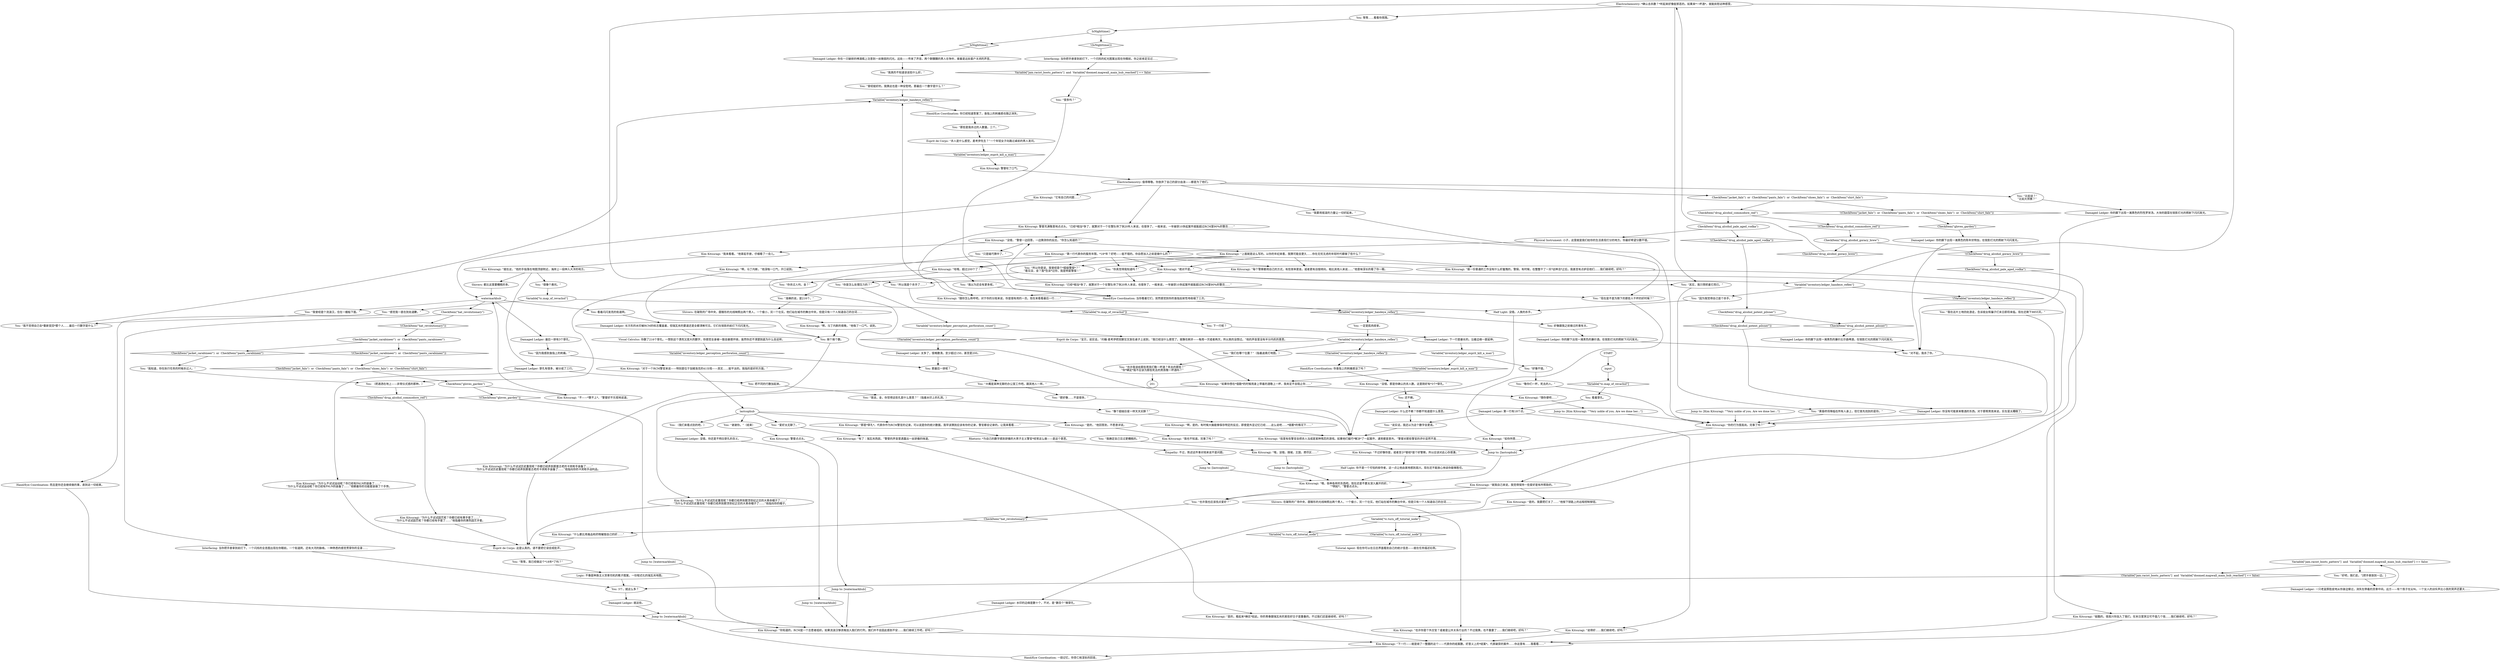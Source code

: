 # KINEEMA ORB / halogen watermarks
# the dialogue where-in you've turned on the lights of the kineema and you can look at the halogen watermarks stuff on your ledger
# ==================================================
digraph G {
	  0 [label="START"];
	  1 [label="input"];
	  2 [label="Rhetoric: *为自己的数字感到骄傲的大男子主义警官*经常这么做——是这个意思。"];
	  3 [label="Damaged Ledger: 下一行是最长的。沿着边缘一直延伸。"];
	  4 [label="You: “你真觉得我知道吗？”"];
	  5 [label="You: “准确的说，是216个。”"];
	  6 [label="You: “所以我是个杀手了……”"];
	  7 [label="Jump to: [watermarkhub]"];
	  8 [label="Jump to: [watermarkhub]"];
	  9 [label="You: “那些是我杀过的人数量。三个。”"];
	  10 [label="Damaged Ledger: 长方形的水印被RCM的标志覆盖着，但瑞瓦肖的要道还是全都清晰可见。它们在锐影的前灯下闪闪发光。"];
	  11 [label="Jump to: [watermarkhub]"];
	  12 [label="You: “我要用摇滚的力量让一切好起来。”"];
	  13 [label="Kim Kitsuragi: “就我自己来说，我觉得保持一些爱好是有所帮助的。”"];
	  14 [label="Jump to: [lastcophub]"];
	  15 [label="Damaged Ledger: 你没有可能拿来敬酒的东西。对于那帮男孩来说，实在是太糟糕了。"];
	  16 [label="Esprit de Corps: 这是认真的。请不要把它误会成批评。"];
	  17 [label="You: 把不同的行数加起来。"];
	  18 [label="Tutorial Agent: 现在你可以在日志界面看到自己的统计信息——就在任务描述右侧。"];
	  19 [label="Half Light: 没错。人类的杀手。"];
	  20 [label="Half Light: 你不是一个可怕的掠夺者，这一点让他由衷地感到高兴。现在还不能放心地说你能够胜任。"];
	  21 [label="You: 看着闪闪发亮的街道网。"];
	  22 [label="You: 那最后一排呢？"];
	  23 [label="Kim Kitsuragi: “第一行代表你的服务年限。*18*年？好吧——挺不错的。你自愿加入之前是做什么的？”"];
	  24 [label="Kim Kitsuragi: “挺酷的。很高兴你加入了我们。在末日里哭泣可不值几个钱……我们继续吧，好吗？”"];
	  25 [label="Hand/Eye Coordination: 你食指上的刺痛感没了吗？"];
	  26 [label="You: 一定是肌肉痉挛。"];
	  27 [label="Kim Kitsuragi: “啊，马丁内斯的夜晚，”他吸了一口气，说到。"];
	  28 [label="Jump to: [lastcophub]"];
	  29 [label="Jump to: [Kim Kitsuragi: \"\"Very noble of you. Are we done her...\"]"];
	  30 [label="CheckItem(\"drug_alcohol_goracy_brew\")"];
	  31 [label="CheckItem(\"drug_alcohol_goracy_brew\")", shape=diamond];
	  32 [label="!(CheckItem(\"drug_alcohol_goracy_brew\"))", shape=diamond];
	  33 [label="Kim Kitsuragi: “哦，没错。煤城，王国，燃尽区……”"];
	  34 [label="Damaged Ledger: 什么还不赖？你都不知道是什么意思。"];
	  35 [label="Variable[\"tc.turn_off_tutorial_node\"]"];
	  36 [label="Variable[\"tc.turn_off_tutorial_node\"]", shape=diamond];
	  37 [label="!(Variable[\"tc.turn_off_tutorial_node\"])", shape=diamond];
	  38 [label="Damaged Ledger: 就这些。"];
	  39 [label="You: “我以为还会有更多呢。”"];
	  40 [label="Damaged Ledger: 没错。你还是不明白穿孔的含义。"];
	  41 [label="Damaged Ledger: 你在一只破碎的啤酒瓶上注意到一丝微弱的闪光。远处——传来了声音。两个醉醺醺的男人在争吵，接着是远处窗户关闭的声音。"];
	  42 [label="Kim Kitsuragi: “不过好像你是，或者至少*曾经*是个好警察。所以应该对此心存感激。”"];
	  43 [label="Jump to: [Kim Kitsuragi: \"\"Very noble of you. Are we done her...\"]"];
	  44 [label="Damaged Ledger: 你的脚下出现一滩黑色的廉价比尔森啤酒，在锐影灯光的照射下闪闪发光。"];
	  45 [label="IsNighttime()"];
	  46 [label="IsNighttime()", shape=diamond];
	  47 [label="!(IsNighttime())", shape=diamond];
	  48 [label="Damaged Ledger: 太多了，很难数清。至少超过150，甚至是200。"];
	  49 [label="Kim Kitsuragi: “下一行——就是绕了一整圈的这个——代表你的结案数。好意义上的*结案*。代表破获的案件……你这里有……我看看……”"];
	  50 [label="Kim Kitsuragi: “没错。那是你确认的杀人数。这里刚好有*3个*穿孔。”"];
	  51 [label="You: “谢谢你。”（结束）"];
	  52 [label="Kim Kitsuragi: 警督点点头。"];
	  53 [label="You: 好像跟我之前做过的事有关。"];
	  54 [label="Hand/Eye Coordination: 你已经知道答案了。食指上的刺痛感也随之消失。"];
	  55 [label="Kim Kitsuragi: “就在这，”他的手指落在地图顶部附近，海岸上一段伸入大洋的地方。"];
	  56 [label="Kim Kitsuragi: “你的行为很高尚。完事了吗？”"];
	  57 [label="You: “也许我也应该找点爱好？”"];
	  58 [label="CheckItem(\"jacket_carabineer\")  or  CheckItem(\"pants_carabineer\")"];
	  59 [label="CheckItem(\"jacket_carabineer\")  or  CheckItem(\"pants_carabineer\")", shape=diamond];
	  60 [label="!(CheckItem(\"jacket_carabineer\")  or  CheckItem(\"pants_carabineer\"))", shape=diamond];
	  61 [label="CheckItem(\"drug_alcohol_potent_pilsner\")"];
	  62 [label="CheckItem(\"drug_alcohol_potent_pilsner\")", shape=diamond];
	  63 [label="!(CheckItem(\"drug_alcohol_potent_pilsner\"))", shape=diamond];
	  64 [label="You: “我确定自己见过更糟糕的。”"];
	  65 [label="Shivers: 都比这里要糟糕的多。"];
	  66 [label="Jump to: [lastcophub]"];
	  67 [label="You: “等等，我已经做这个*18年*了吗？”"];
	  68 [label="Kim Kitsuragi: “啊，马丁内斯，”他深吸一口气，开口说到。"];
	  69 [label="Kim Kitsuragi: “也许你是个外交官？或者是公共关系行业的？不过我猜，也不重要了……我们继续吧，好吗？”"];
	  70 [label="Hand/Eye Coordination: 而且是你还会继续做的事，直到这一切结束。"];
	  71 [label="Damaged Ledger: 你的脚下出现一滩黑色的廉价酒。在锐影灯光的照射下闪闪发光。"];
	  72 [label="Kim Kitsuragi: “为什么不试试园艺呢？你都已经有黄手套了……”\n“为什么不试试园艺呢？你都已经有手套了……”他指着你的黄色园艺手套。"];
	  73 [label="Damaged Ledger: 你的脚下出现一滩黑色的陈年伏特加，在锐影灯光的照射下闪闪发光。"];
	  74 [label="Damaged Ledger: 水印的边缘是数十个，不对，是“数百个”微穿孔。"];
	  75 [label="Kim Kitsuragi: “是的，看起来*确实*如此。你的青春跟瑞瓦肖的某些好日子是重叠的。不过我们还是继续吧，好吗？”"];
	  76 [label="Kim Kitsuragi: “啊，是的。有时候大脑能够保存特定的反应，即使是外显记忆已经……这么说吧……*错置*的情况下……”"];
	  77 [label="Kim Kitsuragi: “对于一个RCM警官来说——特别是位于加姆洛克的41分局——其实……挺平淡的。我指的是好的方面。”"];
	  78 [label="Kim Kitsuragi: “局里有些警官会把杀人当成是某种残忍的游戏。如果他们碰巧*解决*了一起案件，通常都是意外。”警督对那些警官的评价显然不高……"];
	  79 [label="Kim Kitsuragi: “如果你想在*值勤*的时候用身上带着的酒敬上一杯，我肯定不会阻止你……”"];
	  80 [label="Electrochemistry: 值得尊敬。你放弃了自己的部分血液——都是为了他们。"];
	  81 [label="You: “对不起，我杀了你。”"];
	  82 [label="Kim Kitsuragi: 警督充满敬意地点点头。“已经*相当*多了，就算对于一个在警队待了快20年人来说，也很多了。一般来说，一年破获10多起案件就能超过RCM里90%的警员……”"];
	  83 [label="Shivers: 在破败的广场中央，圆锥形的光线映照出两个男人，一个瘦小，另一个壮实。他们站在城市的舞台中央，但是只有一个人知道自己的台词……"];
	  84 [label="You: “我真的不知道该说些什么好。”"];
	  85 [label="You: “比如说？”\n“比如大师赛？”"];
	  86 [label="Kim Kitsuragi: “是的。我要把灯关了……”他按下钥匙上的远程控制按钮。"];
	  87 [label="Damaged Ledger: 一只老鼠厚脸皮地从你身边窜过，消失在停着的货車中间。远方——有个孩子在尖叫，一个女人的训斥声比小孩的哭声还要大……"];
	  88 [label="Interfacing: 当你把手册拿到前灯下，一个闪烁的虹光图案出现在你眼前。你之前肯定见过……"];
	  89 [label="You: 看着穿孔。"];
	  90 [label="CheckItem(\"hat_revolutionary\")"];
	  91 [label="CheckItem(\"hat_revolutionary\")", shape=diamond];
	  92 [label="!(CheckItem(\"hat_revolutionary\"))", shape=diamond];
	  93 [label="Interfacing: 当你把手册拿到前灯下，一个闪烁的全息图出现在你眼前。一个街道网，还有大河的脉络。一种熟悉的感觉贯穿你的全身……"];
	  94 [label="You: 下一行呢？"];
	  95 [label="You: “说实话，我还以为这个数字会更高。”"];
	  96 [label="You: “其实，我只想抓着它而已。”"];
	  97 [label="Kim Kitsuragi: “为什么不试试历史重现呢？你都已经弄到那顶世纪之交的大革命帽子了……”\n“为什么不试试历史重现呢？你都已经弄到那顶世纪之交的大革命帽子了……”他指向你的帽子。"];
	  98 [label="Kim Kitsuragi: “什么都比用毒品和药物摧毁自己的好……”"];
	  99 [label="Jump to: [watermarkhub]"];
	  100 [label="watermarkhub"];
	  101 [label="Kim Kitsuragi: “你知道的，RCM是一个志愿者组织。如果流浪汉够资格加入我们的行列，我们并不会因此感到不安……我们继续工作吧，好吗？”"];
	  102 [label="You: “我不觉得自己会*重新变回*那个人……最后一行数字是什么？”"];
	  103 [label="You: “现在是不是为倒下的那些人干杯的好时候？”"];
	  104 [label="You: 等等……看看你周围。"];
	  105 [label="Visual Calculus: 你数了216个穿孔。一想到这个漂亮又庞大的数字，你感觉全身被一股自豪感环绕，虽然你还不清楚到底为什么会这样。"];
	  106 [label="Kim Kitsuragi: “为什么不试试历史重现呢？你都已经弄到那套古老的卡宾枪手装备了……”\n“为什么不试试历史重现呢？你都已经弄到那套古老的卡宾枪手装备了……”他指向你的卡宾枪手战利品。"];
	  107 [label="You: “我知道，你在执行任务的时候杀过人。”"];
	  108 [label="Kim Kitsuragi: “那是*穿孔*。代表你作为RCM警官的记录。可以说是你的统计数据。我早该猜到应该有你的记录，警官都会记录的。让我来看看……”"];
	  109 [label="You: “像个超级巨星一样天天买醉？”"];
	  110 [label="You: “所以你是说，我曾经是个*超级警探*？”\n“看见没，金？我*告诉*过你，我是明星警探！”"];
	  111 [label="Kim Kitsuragi: “没错，”警督一边回答，一边猜测你的反应。“你怎么知道的？”"];
	  112 [label="Esprit de Corps: “杀人是什么感觉，麦考伊先生？”一个年轻女子向路过桌前的男人发问。"];
	  113 [label="lastcophub"];
	  114 [label="Kim Kitsuragi: “哦，各种各样的东西吧。现在还是不要太深入展开的好。”\n“*例如*。”警督点点头。"];
	  115 [label="Damaged Ledger: 你的脚下出现一滩黑色的烈性罗宋汤。大块的甜菜在锐影灯光的照射下闪闪发光。"];
	  116 [label="Electrochemistry: *确认击杀数？*听起来好像挺邪恶的。如果来*一杯酒*，就能抚慰这种感受。"];
	  117 [label="You: 还不赖。"];
	  118 [label="Kim Kitsuragi: “说得好……我们继续吧，好吗？”"];
	  119 [label="Kim Kitsuragi: “已经*相当*多了，就算对于一个在警队待了快20年人来说，也很多了。一般来说，一年破获10多起案件就能超过RCM里90%的警员……”"];
	  120 [label="Hand/Eye Coordination: 当你看着它们，突然感觉到你的食指反射性地收缩了三次。"];
	  121 [label="You: “因为我感到食指上的刺痛。”"];
	  122 [label="Kim Kitsuragi: “上面就是这么写的。以你的年纪来看，我猜可能会更久……你在无忧无虑的年轻时代都做了些什么？"];
	  123 [label="Logic: 不像是种族主义货車司机的靴子图案。一份程式化的瑞瓦肖地图。"];
	  124 [label="You: “很多吗？”"];
	  125 [label="You: “你杀过人吗，金？”"];
	  126 [label="You: （我们来看点别的吧。）"];
	  127 [label="Kim Kitsuragi: “为什么不试试运动呢？你已经有FALN的装备了……”\n“为什么不试试运动呢？你已经有FALN的装备了……”他朝着你的功能套装做了个手势。"];
	  128 [label="CheckItem(\"gloves_garden\")"];
	  129 [label="CheckItem(\"gloves_garden\")", shape=diamond];
	  130 [label="!(CheckItem(\"gloves_garden\"))", shape=diamond];
	  131 [label="Kim Kitsuragi: “不——*算不上*，”警督好不乐观地说道。"];
	  132 [label="You: “敬你们一杯，死去的人。”"];
	  133 [label="CheckItem(\"jacket_faln\")  or  CheckItem(\"pants_faln\")  or  CheckItem(\"shoes_faln\")  or  CheckItem(\"shirt_faln\")"];
	  134 [label="CheckItem(\"jacket_faln\")  or  CheckItem(\"pants_faln\")  or  CheckItem(\"shoes_faln\")  or  CheckItem(\"shirt_faln\")", shape=diamond];
	  135 [label="!(CheckItem(\"jacket_faln\")  or  CheckItem(\"pants_faln\")  or  CheckItem(\"shoes_faln\")  or  CheckItem(\"shirt_faln\"))", shape=diamond];
	  136 [label="CheckItem(\"drug_alcohol_commodore_red\")"];
	  137 [label="CheckItem(\"drug_alcohol_commodore_red\")", shape=diamond];
	  138 [label="!(CheckItem(\"drug_alcohol_commodore_red\"))", shape=diamond];
	  139 [label="CheckItem(\"drug_alcohol_pale_aged_vodka\")"];
	  140 [label="CheckItem(\"drug_alcohol_pale_aged_vodka\")", shape=diamond];
	  141 [label="!(CheckItem(\"drug_alcohol_pale_aged_vodka\"))", shape=diamond];
	  142 [label="Physical Instrument: 小子，这里就是我们给你的生活表现打分的地方。你最好希望分数不错。"];
	  143 [label="Empathy: 不过，陈述这件事对他来说不是问题。"];
	  144 [label="Kim Kitsuragi: “我也不知道。完事了吗？”"];
	  145 [label="You: “曾经挺好的。我猜这也是一种安慰吧。那最后一个数字是什么？”"];
	  146 [label="Kim Kitsuragi: “随你怎么称呼吧。对于你的分局来说，你是很有用的一员。现在来看看最后一行……”"];
	  147 [label="You: “你是怎么处理压力的？”"];
	  148 [label="Kim Kitsuragi: “是的，”他回答到，不愿意详说。"];
	  149 [label="You: （把酒洒在地上——非常仪式感的那种。）"];
	  150 [label="Kim Kitsuragi: “随你便吧……”"];
	  151 [label="Kim Kitsuragi: “有了：瑞瓦肖西部。”警督的声音里透露出一丝骄傲的味道。"];
	  152 [label="You: 3个，就这么多？"];
	  153 [label="You: “我在这片土地四处游走，告诉妓女和骗子们末日即将来临。现在还剩下9855天。”"];
	  154 [label="Kim Kitsuragi: “哇哦，超过200个了！”"];
	  155 [label="Hand/Eye Coordination: 一段记忆，你杏仁核深处的回音。"];
	  156 [label="Variable[\"inventory.ledger_handeye_reflex\"]"];
	  157 [label="Variable[\"inventory.ledger_handeye_reflex\"]", shape=diamond];
	  158 [label="!(Variable[\"inventory.ledger_handeye_reflex\"])", shape=diamond];
	  159 [label="You: “我们在哪个位置？”（指着卤素灯地图。）"];
	  160 [label="You: 挨个挨个数。"];
	  161 [label="Variable[\"inventory.ledger_esprit_kill_a_man\"]"];
	  162 [label="Variable[\"inventory.ledger_esprit_kill_a_man\"]", shape=diamond];
	  163 [label="!(Variable[\"inventory.ledger_esprit_kill_a_man\"])", shape=diamond];
	  164 [label="You: “好像不错。”"];
	  165 [label="You: “很像个粪坑。”"];
	  166 [label="Damaged Ledger: 穿孔有很多，被分成了三行。"];
	  167 [label="Damaged Ledger: 第一行有18个点。"];
	  168 [label="You: “我说，金，你觉得这些孔是什么意思？”（指着水印上的孔洞。）"];
	  169 [label="You: “我曾经是个流浪汉，住在一艘船下面。”"];
	  170 [label="Kim Kitsuragi: “做一份普通的工作没有什么好羞愧的，警探。有时候，在整整干了一天*这种活*之后，我甚至有点妒忌他们……我们继续吧，好吗？”"];
	  171 [label="You: “那好像……不是很多。”"];
	  172 [label="Variable[\"inventory.ledger_handeye_reflex\"]"];
	  173 [label="Variable[\"inventory.ledger_handeye_reflex\"]", shape=diamond];
	  174 [label="!(Variable[\"inventory.ledger_handeye_reflex\"])", shape=diamond];
	  175 [label="You: “因为我觉得自己是个杀手。”"];
	  176 [label="You: “只是碰巧猜中了。”"];
	  177 [label="Kim Kitsuragi: “我来看看。”他拿起手册，仔细看了一会儿。"];
	  178 [label="You: “也许我该给那些男孩们敬一杯酒？死去的那些？”\n“你*确定*我不应该为那些死去的男孩敬一杯酒吗？”"];
	  179 [label="You: “爱好太无聊了。”"];
	  180 [label="Shivers: 在破败的广场中央，圆锥形的光线映照出两个男人，一个瘦小，另一个壮实。他们站在城市的舞台中央，但是只有一个人知道自己的台词……"];
	  181 [label="Variable[\"jam.racist_boots_pattern\"]  and  Variable[\"doomed.mapwall_main_hub_reached\"] == false"];
	  182 [label="Variable[\"jam.racist_boots_pattern\"]  and  Variable[\"doomed.mapwall_main_hub_reached\"] == false", shape=diamond];
	  183 [label="!(Variable[\"jam.racist_boots_pattern\"]  and  Variable[\"doomed.mapwall_main_hub_reached\"] == false)", shape=diamond];
	  184 [label="You: “好吧，我们走。”[把手册放到一边。]"];
	  185 [label="Damaged Ledger: 最后一排有3个穿孔。"];
	  186 [label="You: “大概是某种无聊的办公室工作吧。跟其他人一样。”"];
	  187 [label="Kim Kitsuragi: “绝对不是。”"];
	  188 [label="Kim Kitsuragi: “如你所愿……”"];
	  189 [label="You: “黄昏终将降临在所有人身上，但它首先找到的是你。”"];
	  190 [label="Kim Kitsuragi: “它有自己的问题……”"];
	  191 [label="Variable[\"tc.map_of_revachol\"]"];
	  192 [label="Variable[\"tc.map_of_revachol\"]", shape=diamond];
	  193 [label="!(Variable[\"tc.map_of_revachol\"])", shape=diamond];
	  194 [label="You: “感觉我一直在到处道歉。”"];
	  195 [label="Kim Kitsuragi: “每个警察都用自己的方式，有些效率更高，或者更有自毁倾向，相比其他人来说……”他意味深长的看了你一眼。"];
	  196 [label="Variable[\"inventory.ledger_perception_perforation_count\"]"];
	  197 [label="Variable[\"inventory.ledger_perception_perforation_count\"]", shape=diamond];
	  198 [label="!(Variable[\"inventory.ledger_perception_perforation_count\"])", shape=diamond];
	  199 [label="Esprit de Corps: “宝贝，说实话，”约翰·麦考伊把双脚交叉放在桌子上说到，“我已经没什么感觉了。就像在刷牙——每周一次或者两次，所以真的没想过。”他的声音里没有半分内疚的意思。"];
	  200 [label="Kim Kitsuragi: 警督叹了口气。"];
	  0 -> 1
	  1 -> 192
	  2 -> 143
	  3 -> 161
	  4 -> 119
	  5 -> 83
	  6 -> 19
	  7 -> 101
	  8 -> 101
	  9 -> 112
	  10 -> 160
	  10 -> 105
	  11 -> 101
	  12 -> 56
	  13 -> 57
	  13 -> 180
	  13 -> 86
	  14 -> 114
	  15 -> 56
	  16 -> 67
	  17 -> 168
	  19 -> 78
	  20 -> 114
	  21 -> 10
	  22 -> 186
	  23 -> 195
	  23 -> 68
	  23 -> 4
	  23 -> 170
	  23 -> 110
	  23 -> 154
	  23 -> 187
	  24 -> 49
	  25 -> 50
	  26 -> 156
	  27 -> 160
	  28 -> 114
	  29 -> 56
	  30 -> 32
	  30 -> 31
	  31 -> 116
	  32 -> 140
	  33 -> 66
	  34 -> 95
	  35 -> 36
	  35 -> 37
	  37 -> 18
	  38 -> 8
	  39 -> 120
	  40 -> 7
	  41 -> 84
	  42 -> 20
	  43 -> 56
	  44 -> 81
	  45 -> 46
	  45 -> 47
	  46 -> 41
	  47 -> 88
	  48 -> 22
	  49 -> 155
	  50 -> 117
	  51 -> 52
	  52 -> 11
	  53 -> 71
	  54 -> 9
	  55 -> 65
	  55 -> 165
	  55 -> 166
	  56 -> 14
	  57 -> 91
	  58 -> 59
	  58 -> 60
	  59 -> 107
	  60 -> 134
	  61 -> 62
	  61 -> 63
	  62 -> 44
	  63 -> 15
	  64 -> 33
	  65 -> 100
	  66 -> 114
	  67 -> 123
	  68 -> 160
	  69 -> 49
	  70 -> 8
	  71 -> 81
	  72 -> 16
	  73 -> 81
	  74 -> 101
	  75 -> 49
	  76 -> 78
	  77 -> 113
	  78 -> 42
	  79 -> 97
	  79 -> 150
	  80 -> 133
	  80 -> 12
	  80 -> 82
	  80 -> 85
	  80 -> 190
	  81 -> 56
	  82 -> 146
	  82 -> 103
	  82 -> 111
	  83 -> 27
	  84 -> 145
	  85 -> 115
	  86 -> 35
	  87 -> 181
	  88 -> 182
	  89 -> 167
	  90 -> 92
	  90 -> 93
	  91 -> 98
	  92 -> 58
	  93 -> 152
	  94 -> 3
	  95 -> 78
	  96 -> 189
	  97 -> 16
	  98 -> 16
	  99 -> 101
	  100 -> 169
	  100 -> 90
	  100 -> 185
	  100 -> 21
	  101 -> 49
	  102 -> 157
	  103 -> 188
	  104 -> 45
	  105 -> 197
	  106 -> 16
	  107 -> 149
	  108 -> 2
	  109 -> 76
	  110 -> 147
	  111 -> 176
	  111 -> 177
	  111 -> 122
	  112 -> 162
	  113 -> 108
	  113 -> 179
	  113 -> 148
	  113 -> 51
	  113 -> 126
	  114 -> 57
	  114 -> 180
	  115 -> 81
	  116 -> 96
	  116 -> 172
	  116 -> 104
	  116 -> 6
	  117 -> 34
	  118 -> 49
	  119 -> 146
	  119 -> 103
	  119 -> 111
	  120 -> 173
	  121 -> 77
	  122 -> 195
	  122 -> 4
	  122 -> 170
	  122 -> 110
	  122 -> 154
	  122 -> 187
	  123 -> 152
	  124 -> 120
	  125 -> 149
	  126 -> 40
	  127 -> 16
	  128 -> 130
	  128 -> 131
	  129 -> 73
	  130 -> 99
	  131 -> 100
	  132 -> 56
	  133 -> 136
	  133 -> 135
	  134 -> 128
	  135 -> 129
	  136 -> 138
	  136 -> 139
	  137 -> 72
	  138 -> 30
	  139 -> 141
	  139 -> 142
	  140 -> 74
	  141 -> 61
	  142 -> 23
	  143 -> 28
	  144 -> 14
	  145 -> 157
	  146 -> 157
	  147 -> 196
	  148 -> 144
	  149 -> 137
	  150 -> 29
	  151 -> 75
	  152 -> 38
	  153 -> 24
	  154 -> 125
	  154 -> 5
	  154 -> 39
	  155 -> 8
	  156 -> 158
	  156 -> 159
	  157 -> 54
	  158 -> 25
	  159 -> 178
	  160 -> 106
	  161 -> 163
	  161 -> 164
	  162 -> 200
	  163 -> 79
	  164 -> 132
	  165 -> 191
	  166 -> 17
	  166 -> 127
	  167 -> 118
	  167 -> 95
	  168 -> 109
	  169 -> 102
	  170 -> 49
	  171 -> 78
	  172 -> 174
	  172 -> 175
	  173 -> 26
	  173 -> 53
	  174 -> 153
	  175 -> 19
	  176 -> 78
	  177 -> 55
	  178 -> 201
	  179 -> 151
	  180 -> 69
	  181 -> 184
	  181 -> 183
	  182 -> 124
	  183 -> 152
	  184 -> 87
	  185 -> 121
	  186 -> 171
	  187 -> 96
	  187 -> 172
	  187 -> 6
	  188 -> 14
	  189 -> 56
	  190 -> 100
	  191 -> 193
	  191 -> 194
	  192 -> 89
	  193 -> 94
	  194 -> 70
	  195 -> 13
	  196 -> 198
	  196 -> 199
	  197 -> 22
	  198 -> 48
	  199 -> 79
	  200 -> 80
}

